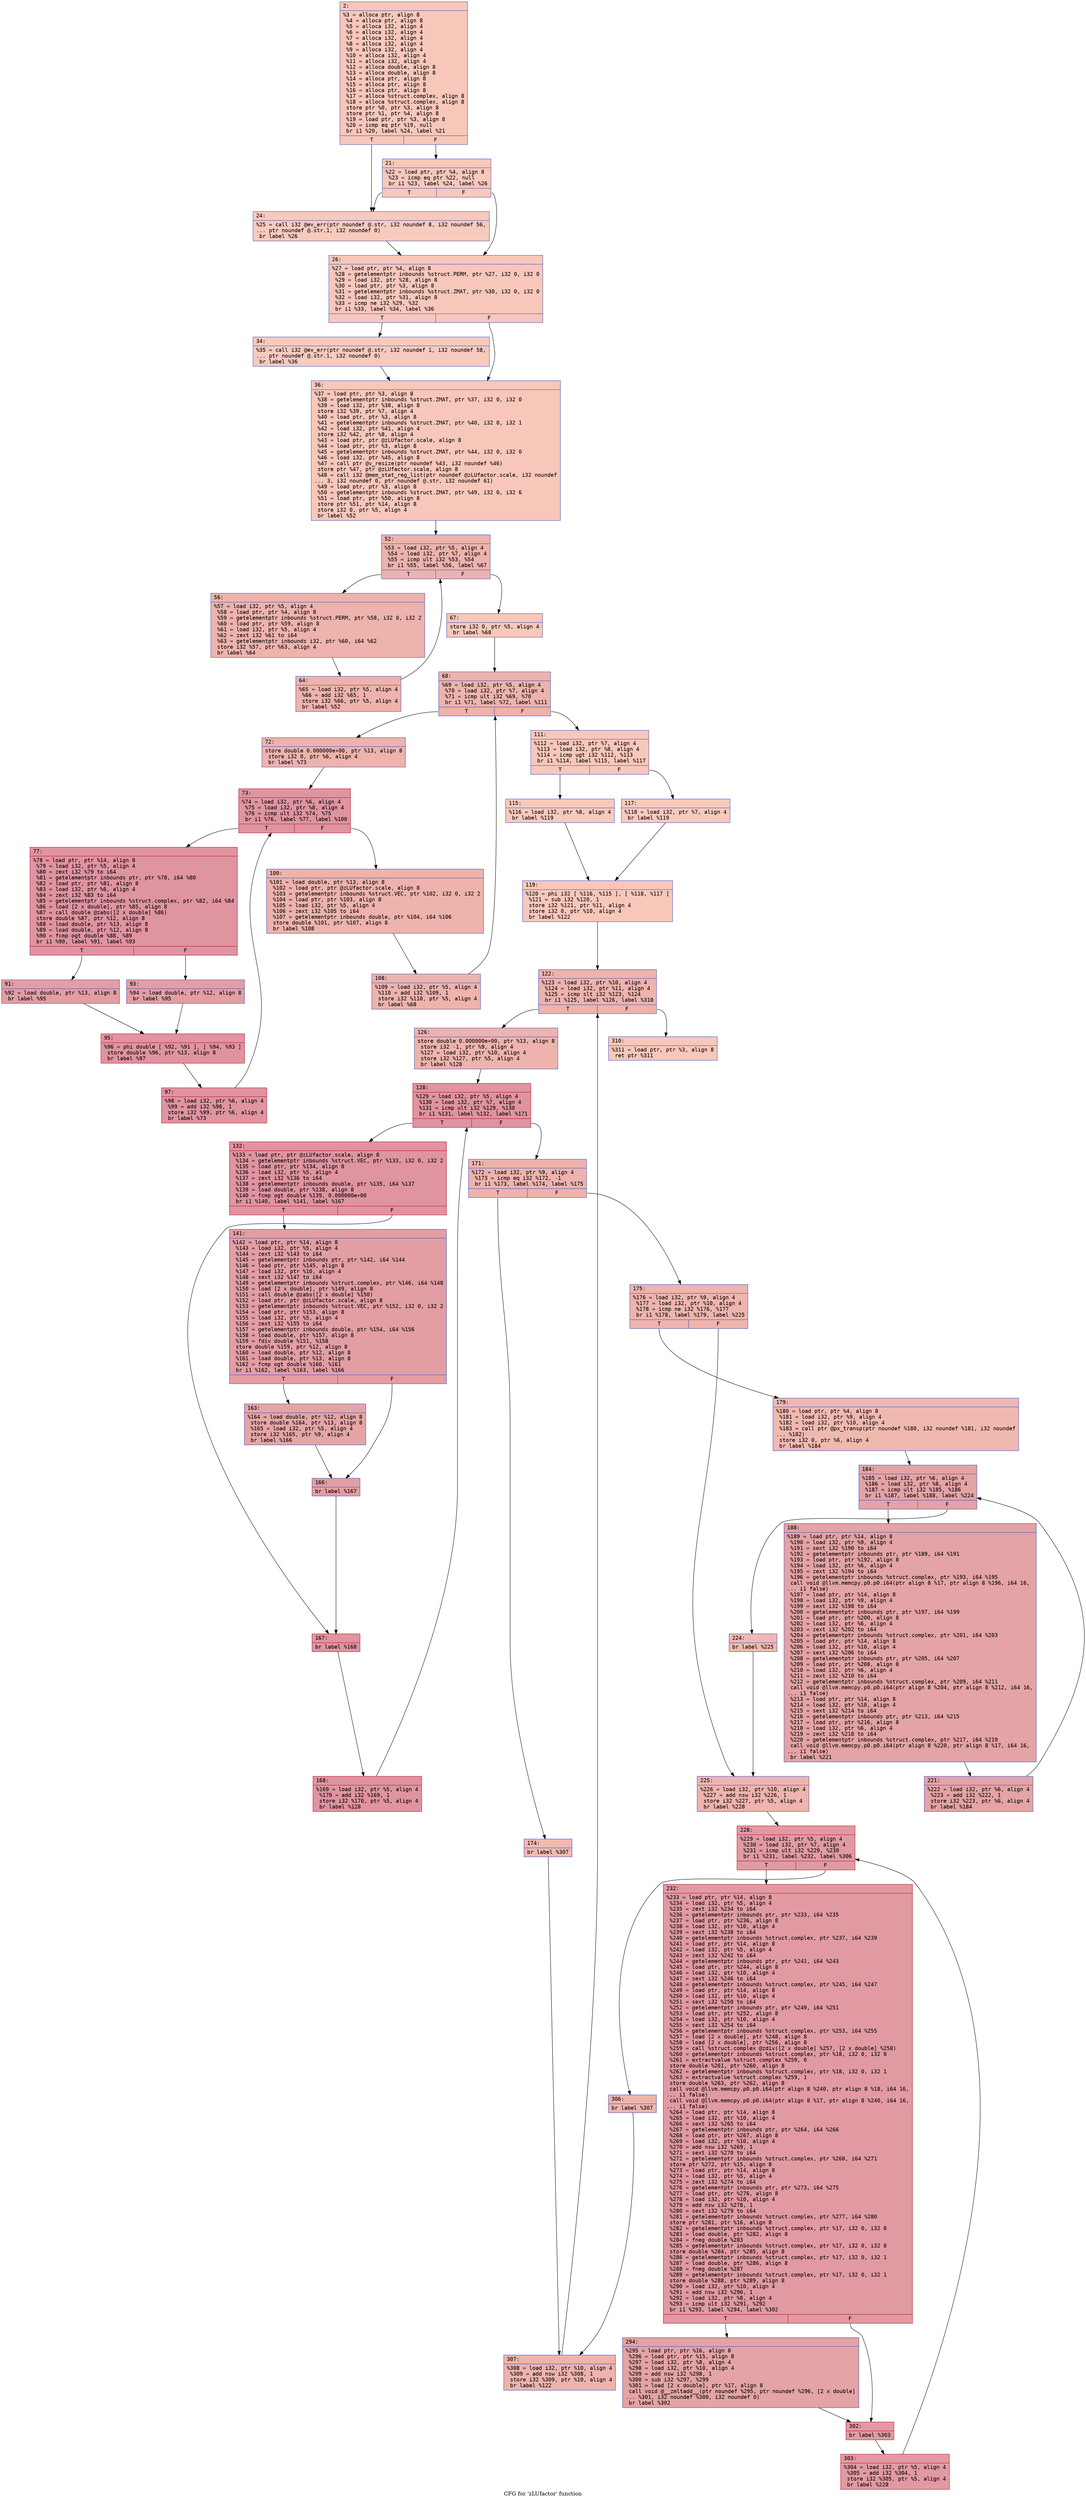 digraph "CFG for 'zLUfactor' function" {
	label="CFG for 'zLUfactor' function";

	Node0x60000022a260 [shape=record,color="#3d50c3ff", style=filled, fillcolor="#ec7f6370" fontname="Courier",label="{2:\l|  %3 = alloca ptr, align 8\l  %4 = alloca ptr, align 8\l  %5 = alloca i32, align 4\l  %6 = alloca i32, align 4\l  %7 = alloca i32, align 4\l  %8 = alloca i32, align 4\l  %9 = alloca i32, align 4\l  %10 = alloca i32, align 4\l  %11 = alloca i32, align 4\l  %12 = alloca double, align 8\l  %13 = alloca double, align 8\l  %14 = alloca ptr, align 8\l  %15 = alloca ptr, align 8\l  %16 = alloca ptr, align 8\l  %17 = alloca %struct.complex, align 8\l  %18 = alloca %struct.complex, align 8\l  store ptr %0, ptr %3, align 8\l  store ptr %1, ptr %4, align 8\l  %19 = load ptr, ptr %3, align 8\l  %20 = icmp eq ptr %19, null\l  br i1 %20, label %24, label %21\l|{<s0>T|<s1>F}}"];
	Node0x60000022a260:s0 -> Node0x60000022a300[tooltip="2 -> 24\nProbability 37.50%" ];
	Node0x60000022a260:s1 -> Node0x60000022a2b0[tooltip="2 -> 21\nProbability 62.50%" ];
	Node0x60000022a2b0 [shape=record,color="#3d50c3ff", style=filled, fillcolor="#ed836670" fontname="Courier",label="{21:\l|  %22 = load ptr, ptr %4, align 8\l  %23 = icmp eq ptr %22, null\l  br i1 %23, label %24, label %26\l|{<s0>T|<s1>F}}"];
	Node0x60000022a2b0:s0 -> Node0x60000022a300[tooltip="21 -> 24\nProbability 37.50%" ];
	Node0x60000022a2b0:s1 -> Node0x60000022a350[tooltip="21 -> 26\nProbability 62.50%" ];
	Node0x60000022a300 [shape=record,color="#3d50c3ff", style=filled, fillcolor="#ef886b70" fontname="Courier",label="{24:\l|  %25 = call i32 @ev_err(ptr noundef @.str, i32 noundef 8, i32 noundef 56,\l... ptr noundef @.str.1, i32 noundef 0)\l  br label %26\l}"];
	Node0x60000022a300 -> Node0x60000022a350[tooltip="24 -> 26\nProbability 100.00%" ];
	Node0x60000022a350 [shape=record,color="#3d50c3ff", style=filled, fillcolor="#ec7f6370" fontname="Courier",label="{26:\l|  %27 = load ptr, ptr %4, align 8\l  %28 = getelementptr inbounds %struct.PERM, ptr %27, i32 0, i32 0\l  %29 = load i32, ptr %28, align 8\l  %30 = load ptr, ptr %3, align 8\l  %31 = getelementptr inbounds %struct.ZMAT, ptr %30, i32 0, i32 0\l  %32 = load i32, ptr %31, align 8\l  %33 = icmp ne i32 %29, %32\l  br i1 %33, label %34, label %36\l|{<s0>T|<s1>F}}"];
	Node0x60000022a350:s0 -> Node0x60000022a3a0[tooltip="26 -> 34\nProbability 50.00%" ];
	Node0x60000022a350:s1 -> Node0x60000022a3f0[tooltip="26 -> 36\nProbability 50.00%" ];
	Node0x60000022a3a0 [shape=record,color="#3d50c3ff", style=filled, fillcolor="#ef886b70" fontname="Courier",label="{34:\l|  %35 = call i32 @ev_err(ptr noundef @.str, i32 noundef 1, i32 noundef 58,\l... ptr noundef @.str.1, i32 noundef 0)\l  br label %36\l}"];
	Node0x60000022a3a0 -> Node0x60000022a3f0[tooltip="34 -> 36\nProbability 100.00%" ];
	Node0x60000022a3f0 [shape=record,color="#3d50c3ff", style=filled, fillcolor="#ec7f6370" fontname="Courier",label="{36:\l|  %37 = load ptr, ptr %3, align 8\l  %38 = getelementptr inbounds %struct.ZMAT, ptr %37, i32 0, i32 0\l  %39 = load i32, ptr %38, align 8\l  store i32 %39, ptr %7, align 4\l  %40 = load ptr, ptr %3, align 8\l  %41 = getelementptr inbounds %struct.ZMAT, ptr %40, i32 0, i32 1\l  %42 = load i32, ptr %41, align 4\l  store i32 %42, ptr %8, align 4\l  %43 = load ptr, ptr @zLUfactor.scale, align 8\l  %44 = load ptr, ptr %3, align 8\l  %45 = getelementptr inbounds %struct.ZMAT, ptr %44, i32 0, i32 0\l  %46 = load i32, ptr %45, align 8\l  %47 = call ptr @v_resize(ptr noundef %43, i32 noundef %46)\l  store ptr %47, ptr @zLUfactor.scale, align 8\l  %48 = call i32 @mem_stat_reg_list(ptr noundef @zLUfactor.scale, i32 noundef\l... 3, i32 noundef 0, ptr noundef @.str, i32 noundef 61)\l  %49 = load ptr, ptr %3, align 8\l  %50 = getelementptr inbounds %struct.ZMAT, ptr %49, i32 0, i32 6\l  %51 = load ptr, ptr %50, align 8\l  store ptr %51, ptr %14, align 8\l  store i32 0, ptr %5, align 4\l  br label %52\l}"];
	Node0x60000022a3f0 -> Node0x60000022a440[tooltip="36 -> 52\nProbability 100.00%" ];
	Node0x60000022a440 [shape=record,color="#3d50c3ff", style=filled, fillcolor="#d6524470" fontname="Courier",label="{52:\l|  %53 = load i32, ptr %5, align 4\l  %54 = load i32, ptr %7, align 4\l  %55 = icmp ult i32 %53, %54\l  br i1 %55, label %56, label %67\l|{<s0>T|<s1>F}}"];
	Node0x60000022a440:s0 -> Node0x60000022a490[tooltip="52 -> 56\nProbability 96.88%" ];
	Node0x60000022a440:s1 -> Node0x60000022a530[tooltip="52 -> 67\nProbability 3.12%" ];
	Node0x60000022a490 [shape=record,color="#3d50c3ff", style=filled, fillcolor="#d6524470" fontname="Courier",label="{56:\l|  %57 = load i32, ptr %5, align 4\l  %58 = load ptr, ptr %4, align 8\l  %59 = getelementptr inbounds %struct.PERM, ptr %58, i32 0, i32 2\l  %60 = load ptr, ptr %59, align 8\l  %61 = load i32, ptr %5, align 4\l  %62 = zext i32 %61 to i64\l  %63 = getelementptr inbounds i32, ptr %60, i64 %62\l  store i32 %57, ptr %63, align 4\l  br label %64\l}"];
	Node0x60000022a490 -> Node0x60000022a4e0[tooltip="56 -> 64\nProbability 100.00%" ];
	Node0x60000022a4e0 [shape=record,color="#3d50c3ff", style=filled, fillcolor="#d6524470" fontname="Courier",label="{64:\l|  %65 = load i32, ptr %5, align 4\l  %66 = add i32 %65, 1\l  store i32 %66, ptr %5, align 4\l  br label %52\l}"];
	Node0x60000022a4e0 -> Node0x60000022a440[tooltip="64 -> 52\nProbability 100.00%" ];
	Node0x60000022a530 [shape=record,color="#3d50c3ff", style=filled, fillcolor="#ec7f6370" fontname="Courier",label="{67:\l|  store i32 0, ptr %5, align 4\l  br label %68\l}"];
	Node0x60000022a530 -> Node0x60000022a580[tooltip="67 -> 68\nProbability 100.00%" ];
	Node0x60000022a580 [shape=record,color="#3d50c3ff", style=filled, fillcolor="#d6524470" fontname="Courier",label="{68:\l|  %69 = load i32, ptr %5, align 4\l  %70 = load i32, ptr %7, align 4\l  %71 = icmp ult i32 %69, %70\l  br i1 %71, label %72, label %111\l|{<s0>T|<s1>F}}"];
	Node0x60000022a580:s0 -> Node0x60000022a5d0[tooltip="68 -> 72\nProbability 96.88%" ];
	Node0x60000022a580:s1 -> Node0x60000022a8a0[tooltip="68 -> 111\nProbability 3.12%" ];
	Node0x60000022a5d0 [shape=record,color="#3d50c3ff", style=filled, fillcolor="#d6524470" fontname="Courier",label="{72:\l|  store double 0.000000e+00, ptr %13, align 8\l  store i32 0, ptr %6, align 4\l  br label %73\l}"];
	Node0x60000022a5d0 -> Node0x60000022a620[tooltip="72 -> 73\nProbability 100.00%" ];
	Node0x60000022a620 [shape=record,color="#b70d28ff", style=filled, fillcolor="#b70d2870" fontname="Courier",label="{73:\l|  %74 = load i32, ptr %6, align 4\l  %75 = load i32, ptr %8, align 4\l  %76 = icmp ult i32 %74, %75\l  br i1 %76, label %77, label %100\l|{<s0>T|<s1>F}}"];
	Node0x60000022a620:s0 -> Node0x60000022a670[tooltip="73 -> 77\nProbability 96.88%" ];
	Node0x60000022a620:s1 -> Node0x60000022a800[tooltip="73 -> 100\nProbability 3.12%" ];
	Node0x60000022a670 [shape=record,color="#b70d28ff", style=filled, fillcolor="#b70d2870" fontname="Courier",label="{77:\l|  %78 = load ptr, ptr %14, align 8\l  %79 = load i32, ptr %5, align 4\l  %80 = zext i32 %79 to i64\l  %81 = getelementptr inbounds ptr, ptr %78, i64 %80\l  %82 = load ptr, ptr %81, align 8\l  %83 = load i32, ptr %6, align 4\l  %84 = zext i32 %83 to i64\l  %85 = getelementptr inbounds %struct.complex, ptr %82, i64 %84\l  %86 = load [2 x double], ptr %85, align 8\l  %87 = call double @zabs([2 x double] %86)\l  store double %87, ptr %12, align 8\l  %88 = load double, ptr %13, align 8\l  %89 = load double, ptr %12, align 8\l  %90 = fcmp ogt double %88, %89\l  br i1 %90, label %91, label %93\l|{<s0>T|<s1>F}}"];
	Node0x60000022a670:s0 -> Node0x60000022a6c0[tooltip="77 -> 91\nProbability 50.00%" ];
	Node0x60000022a670:s1 -> Node0x60000022a710[tooltip="77 -> 93\nProbability 50.00%" ];
	Node0x60000022a6c0 [shape=record,color="#3d50c3ff", style=filled, fillcolor="#be242e70" fontname="Courier",label="{91:\l|  %92 = load double, ptr %13, align 8\l  br label %95\l}"];
	Node0x60000022a6c0 -> Node0x60000022a760[tooltip="91 -> 95\nProbability 100.00%" ];
	Node0x60000022a710 [shape=record,color="#3d50c3ff", style=filled, fillcolor="#be242e70" fontname="Courier",label="{93:\l|  %94 = load double, ptr %12, align 8\l  br label %95\l}"];
	Node0x60000022a710 -> Node0x60000022a760[tooltip="93 -> 95\nProbability 100.00%" ];
	Node0x60000022a760 [shape=record,color="#b70d28ff", style=filled, fillcolor="#b70d2870" fontname="Courier",label="{95:\l|  %96 = phi double [ %92, %91 ], [ %94, %93 ]\l  store double %96, ptr %13, align 8\l  br label %97\l}"];
	Node0x60000022a760 -> Node0x60000022a7b0[tooltip="95 -> 97\nProbability 100.00%" ];
	Node0x60000022a7b0 [shape=record,color="#b70d28ff", style=filled, fillcolor="#b70d2870" fontname="Courier",label="{97:\l|  %98 = load i32, ptr %6, align 4\l  %99 = add i32 %98, 1\l  store i32 %99, ptr %6, align 4\l  br label %73\l}"];
	Node0x60000022a7b0 -> Node0x60000022a620[tooltip="97 -> 73\nProbability 100.00%" ];
	Node0x60000022a800 [shape=record,color="#3d50c3ff", style=filled, fillcolor="#d6524470" fontname="Courier",label="{100:\l|  %101 = load double, ptr %13, align 8\l  %102 = load ptr, ptr @zLUfactor.scale, align 8\l  %103 = getelementptr inbounds %struct.VEC, ptr %102, i32 0, i32 2\l  %104 = load ptr, ptr %103, align 8\l  %105 = load i32, ptr %5, align 4\l  %106 = zext i32 %105 to i64\l  %107 = getelementptr inbounds double, ptr %104, i64 %106\l  store double %101, ptr %107, align 8\l  br label %108\l}"];
	Node0x60000022a800 -> Node0x60000022a850[tooltip="100 -> 108\nProbability 100.00%" ];
	Node0x60000022a850 [shape=record,color="#3d50c3ff", style=filled, fillcolor="#d6524470" fontname="Courier",label="{108:\l|  %109 = load i32, ptr %5, align 4\l  %110 = add i32 %109, 1\l  store i32 %110, ptr %5, align 4\l  br label %68\l}"];
	Node0x60000022a850 -> Node0x60000022a580[tooltip="108 -> 68\nProbability 100.00%" ];
	Node0x60000022a8a0 [shape=record,color="#3d50c3ff", style=filled, fillcolor="#ec7f6370" fontname="Courier",label="{111:\l|  %112 = load i32, ptr %7, align 4\l  %113 = load i32, ptr %8, align 4\l  %114 = icmp ugt i32 %112, %113\l  br i1 %114, label %115, label %117\l|{<s0>T|<s1>F}}"];
	Node0x60000022a8a0:s0 -> Node0x60000022a8f0[tooltip="111 -> 115\nProbability 50.00%" ];
	Node0x60000022a8a0:s1 -> Node0x60000022a940[tooltip="111 -> 117\nProbability 50.00%" ];
	Node0x60000022a8f0 [shape=record,color="#3d50c3ff", style=filled, fillcolor="#ef886b70" fontname="Courier",label="{115:\l|  %116 = load i32, ptr %8, align 4\l  br label %119\l}"];
	Node0x60000022a8f0 -> Node0x60000022a990[tooltip="115 -> 119\nProbability 100.00%" ];
	Node0x60000022a940 [shape=record,color="#3d50c3ff", style=filled, fillcolor="#ef886b70" fontname="Courier",label="{117:\l|  %118 = load i32, ptr %7, align 4\l  br label %119\l}"];
	Node0x60000022a940 -> Node0x60000022a990[tooltip="117 -> 119\nProbability 100.00%" ];
	Node0x60000022a990 [shape=record,color="#3d50c3ff", style=filled, fillcolor="#ec7f6370" fontname="Courier",label="{119:\l|  %120 = phi i32 [ %116, %115 ], [ %118, %117 ]\l  %121 = sub i32 %120, 1\l  store i32 %121, ptr %11, align 4\l  store i32 0, ptr %10, align 4\l  br label %122\l}"];
	Node0x60000022a990 -> Node0x60000022a9e0[tooltip="119 -> 122\nProbability 100.00%" ];
	Node0x60000022a9e0 [shape=record,color="#3d50c3ff", style=filled, fillcolor="#d6524470" fontname="Courier",label="{122:\l|  %123 = load i32, ptr %10, align 4\l  %124 = load i32, ptr %11, align 4\l  %125 = icmp slt i32 %123, %124\l  br i1 %125, label %126, label %310\l|{<s0>T|<s1>F}}"];
	Node0x60000022a9e0:s0 -> Node0x60000022aa30[tooltip="122 -> 126\nProbability 96.88%" ];
	Node0x60000022a9e0:s1 -> Node0x60000022b1b0[tooltip="122 -> 310\nProbability 3.12%" ];
	Node0x60000022aa30 [shape=record,color="#3d50c3ff", style=filled, fillcolor="#d6524470" fontname="Courier",label="{126:\l|  store double 0.000000e+00, ptr %13, align 8\l  store i32 -1, ptr %9, align 4\l  %127 = load i32, ptr %10, align 4\l  store i32 %127, ptr %5, align 4\l  br label %128\l}"];
	Node0x60000022aa30 -> Node0x60000022aa80[tooltip="126 -> 128\nProbability 100.00%" ];
	Node0x60000022aa80 [shape=record,color="#b70d28ff", style=filled, fillcolor="#b70d2870" fontname="Courier",label="{128:\l|  %129 = load i32, ptr %5, align 4\l  %130 = load i32, ptr %7, align 4\l  %131 = icmp ult i32 %129, %130\l  br i1 %131, label %132, label %171\l|{<s0>T|<s1>F}}"];
	Node0x60000022aa80:s0 -> Node0x60000022aad0[tooltip="128 -> 132\nProbability 96.88%" ];
	Node0x60000022aa80:s1 -> Node0x60000022acb0[tooltip="128 -> 171\nProbability 3.12%" ];
	Node0x60000022aad0 [shape=record,color="#b70d28ff", style=filled, fillcolor="#b70d2870" fontname="Courier",label="{132:\l|  %133 = load ptr, ptr @zLUfactor.scale, align 8\l  %134 = getelementptr inbounds %struct.VEC, ptr %133, i32 0, i32 2\l  %135 = load ptr, ptr %134, align 8\l  %136 = load i32, ptr %5, align 4\l  %137 = zext i32 %136 to i64\l  %138 = getelementptr inbounds double, ptr %135, i64 %137\l  %139 = load double, ptr %138, align 8\l  %140 = fcmp ogt double %139, 0.000000e+00\l  br i1 %140, label %141, label %167\l|{<s0>T|<s1>F}}"];
	Node0x60000022aad0:s0 -> Node0x60000022ab20[tooltip="132 -> 141\nProbability 50.00%" ];
	Node0x60000022aad0:s1 -> Node0x60000022ac10[tooltip="132 -> 167\nProbability 50.00%" ];
	Node0x60000022ab20 [shape=record,color="#3d50c3ff", style=filled, fillcolor="#be242e70" fontname="Courier",label="{141:\l|  %142 = load ptr, ptr %14, align 8\l  %143 = load i32, ptr %5, align 4\l  %144 = zext i32 %143 to i64\l  %145 = getelementptr inbounds ptr, ptr %142, i64 %144\l  %146 = load ptr, ptr %145, align 8\l  %147 = load i32, ptr %10, align 4\l  %148 = sext i32 %147 to i64\l  %149 = getelementptr inbounds %struct.complex, ptr %146, i64 %148\l  %150 = load [2 x double], ptr %149, align 8\l  %151 = call double @zabs([2 x double] %150)\l  %152 = load ptr, ptr @zLUfactor.scale, align 8\l  %153 = getelementptr inbounds %struct.VEC, ptr %152, i32 0, i32 2\l  %154 = load ptr, ptr %153, align 8\l  %155 = load i32, ptr %5, align 4\l  %156 = zext i32 %155 to i64\l  %157 = getelementptr inbounds double, ptr %154, i64 %156\l  %158 = load double, ptr %157, align 8\l  %159 = fdiv double %151, %158\l  store double %159, ptr %12, align 8\l  %160 = load double, ptr %12, align 8\l  %161 = load double, ptr %13, align 8\l  %162 = fcmp ogt double %160, %161\l  br i1 %162, label %163, label %166\l|{<s0>T|<s1>F}}"];
	Node0x60000022ab20:s0 -> Node0x60000022ab70[tooltip="141 -> 163\nProbability 50.00%" ];
	Node0x60000022ab20:s1 -> Node0x60000022abc0[tooltip="141 -> 166\nProbability 50.00%" ];
	Node0x60000022ab70 [shape=record,color="#3d50c3ff", style=filled, fillcolor="#c5333470" fontname="Courier",label="{163:\l|  %164 = load double, ptr %12, align 8\l  store double %164, ptr %13, align 8\l  %165 = load i32, ptr %5, align 4\l  store i32 %165, ptr %9, align 4\l  br label %166\l}"];
	Node0x60000022ab70 -> Node0x60000022abc0[tooltip="163 -> 166\nProbability 100.00%" ];
	Node0x60000022abc0 [shape=record,color="#3d50c3ff", style=filled, fillcolor="#be242e70" fontname="Courier",label="{166:\l|  br label %167\l}"];
	Node0x60000022abc0 -> Node0x60000022ac10[tooltip="166 -> 167\nProbability 100.00%" ];
	Node0x60000022ac10 [shape=record,color="#b70d28ff", style=filled, fillcolor="#b70d2870" fontname="Courier",label="{167:\l|  br label %168\l}"];
	Node0x60000022ac10 -> Node0x60000022ac60[tooltip="167 -> 168\nProbability 100.00%" ];
	Node0x60000022ac60 [shape=record,color="#b70d28ff", style=filled, fillcolor="#b70d2870" fontname="Courier",label="{168:\l|  %169 = load i32, ptr %5, align 4\l  %170 = add i32 %169, 1\l  store i32 %170, ptr %5, align 4\l  br label %128\l}"];
	Node0x60000022ac60 -> Node0x60000022aa80[tooltip="168 -> 128\nProbability 100.00%" ];
	Node0x60000022acb0 [shape=record,color="#3d50c3ff", style=filled, fillcolor="#d6524470" fontname="Courier",label="{171:\l|  %172 = load i32, ptr %9, align 4\l  %173 = icmp eq i32 %172, -1\l  br i1 %173, label %174, label %175\l|{<s0>T|<s1>F}}"];
	Node0x60000022acb0:s0 -> Node0x60000022ad00[tooltip="171 -> 174\nProbability 37.50%" ];
	Node0x60000022acb0:s1 -> Node0x60000022ad50[tooltip="171 -> 175\nProbability 62.50%" ];
	Node0x60000022ad00 [shape=record,color="#3d50c3ff", style=filled, fillcolor="#de614d70" fontname="Courier",label="{174:\l|  br label %307\l}"];
	Node0x60000022ad00 -> Node0x60000022b160[tooltip="174 -> 307\nProbability 100.00%" ];
	Node0x60000022ad50 [shape=record,color="#3d50c3ff", style=filled, fillcolor="#d8564670" fontname="Courier",label="{175:\l|  %176 = load i32, ptr %9, align 4\l  %177 = load i32, ptr %10, align 4\l  %178 = icmp ne i32 %176, %177\l  br i1 %178, label %179, label %225\l|{<s0>T|<s1>F}}"];
	Node0x60000022ad50:s0 -> Node0x60000022ada0[tooltip="175 -> 179\nProbability 50.00%" ];
	Node0x60000022ad50:s1 -> Node0x60000022af30[tooltip="175 -> 225\nProbability 50.00%" ];
	Node0x60000022ada0 [shape=record,color="#3d50c3ff", style=filled, fillcolor="#de614d70" fontname="Courier",label="{179:\l|  %180 = load ptr, ptr %4, align 8\l  %181 = load i32, ptr %9, align 4\l  %182 = load i32, ptr %10, align 4\l  %183 = call ptr @px_transp(ptr noundef %180, i32 noundef %181, i32 noundef\l... %182)\l  store i32 0, ptr %6, align 4\l  br label %184\l}"];
	Node0x60000022ada0 -> Node0x60000022adf0[tooltip="179 -> 184\nProbability 100.00%" ];
	Node0x60000022adf0 [shape=record,color="#3d50c3ff", style=filled, fillcolor="#c32e3170" fontname="Courier",label="{184:\l|  %185 = load i32, ptr %6, align 4\l  %186 = load i32, ptr %8, align 4\l  %187 = icmp ult i32 %185, %186\l  br i1 %187, label %188, label %224\l|{<s0>T|<s1>F}}"];
	Node0x60000022adf0:s0 -> Node0x60000022ae40[tooltip="184 -> 188\nProbability 96.88%" ];
	Node0x60000022adf0:s1 -> Node0x60000022aee0[tooltip="184 -> 224\nProbability 3.12%" ];
	Node0x60000022ae40 [shape=record,color="#3d50c3ff", style=filled, fillcolor="#c32e3170" fontname="Courier",label="{188:\l|  %189 = load ptr, ptr %14, align 8\l  %190 = load i32, ptr %9, align 4\l  %191 = sext i32 %190 to i64\l  %192 = getelementptr inbounds ptr, ptr %189, i64 %191\l  %193 = load ptr, ptr %192, align 8\l  %194 = load i32, ptr %6, align 4\l  %195 = zext i32 %194 to i64\l  %196 = getelementptr inbounds %struct.complex, ptr %193, i64 %195\l  call void @llvm.memcpy.p0.p0.i64(ptr align 8 %17, ptr align 8 %196, i64 16,\l... i1 false)\l  %197 = load ptr, ptr %14, align 8\l  %198 = load i32, ptr %9, align 4\l  %199 = sext i32 %198 to i64\l  %200 = getelementptr inbounds ptr, ptr %197, i64 %199\l  %201 = load ptr, ptr %200, align 8\l  %202 = load i32, ptr %6, align 4\l  %203 = zext i32 %202 to i64\l  %204 = getelementptr inbounds %struct.complex, ptr %201, i64 %203\l  %205 = load ptr, ptr %14, align 8\l  %206 = load i32, ptr %10, align 4\l  %207 = sext i32 %206 to i64\l  %208 = getelementptr inbounds ptr, ptr %205, i64 %207\l  %209 = load ptr, ptr %208, align 8\l  %210 = load i32, ptr %6, align 4\l  %211 = zext i32 %210 to i64\l  %212 = getelementptr inbounds %struct.complex, ptr %209, i64 %211\l  call void @llvm.memcpy.p0.p0.i64(ptr align 8 %204, ptr align 8 %212, i64 16,\l... i1 false)\l  %213 = load ptr, ptr %14, align 8\l  %214 = load i32, ptr %10, align 4\l  %215 = sext i32 %214 to i64\l  %216 = getelementptr inbounds ptr, ptr %213, i64 %215\l  %217 = load ptr, ptr %216, align 8\l  %218 = load i32, ptr %6, align 4\l  %219 = zext i32 %218 to i64\l  %220 = getelementptr inbounds %struct.complex, ptr %217, i64 %219\l  call void @llvm.memcpy.p0.p0.i64(ptr align 8 %220, ptr align 8 %17, i64 16,\l... i1 false)\l  br label %221\l}"];
	Node0x60000022ae40 -> Node0x60000022ae90[tooltip="188 -> 221\nProbability 100.00%" ];
	Node0x60000022ae90 [shape=record,color="#3d50c3ff", style=filled, fillcolor="#c32e3170" fontname="Courier",label="{221:\l|  %222 = load i32, ptr %6, align 4\l  %223 = add i32 %222, 1\l  store i32 %223, ptr %6, align 4\l  br label %184\l}"];
	Node0x60000022ae90 -> Node0x60000022adf0[tooltip="221 -> 184\nProbability 100.00%" ];
	Node0x60000022aee0 [shape=record,color="#3d50c3ff", style=filled, fillcolor="#de614d70" fontname="Courier",label="{224:\l|  br label %225\l}"];
	Node0x60000022aee0 -> Node0x60000022af30[tooltip="224 -> 225\nProbability 100.00%" ];
	Node0x60000022af30 [shape=record,color="#3d50c3ff", style=filled, fillcolor="#d8564670" fontname="Courier",label="{225:\l|  %226 = load i32, ptr %10, align 4\l  %227 = add nsw i32 %226, 1\l  store i32 %227, ptr %5, align 4\l  br label %228\l}"];
	Node0x60000022af30 -> Node0x60000022af80[tooltip="225 -> 228\nProbability 100.00%" ];
	Node0x60000022af80 [shape=record,color="#b70d28ff", style=filled, fillcolor="#bb1b2c70" fontname="Courier",label="{228:\l|  %229 = load i32, ptr %5, align 4\l  %230 = load i32, ptr %7, align 4\l  %231 = icmp ult i32 %229, %230\l  br i1 %231, label %232, label %306\l|{<s0>T|<s1>F}}"];
	Node0x60000022af80:s0 -> Node0x60000022afd0[tooltip="228 -> 232\nProbability 96.88%" ];
	Node0x60000022af80:s1 -> Node0x60000022b110[tooltip="228 -> 306\nProbability 3.12%" ];
	Node0x60000022afd0 [shape=record,color="#b70d28ff", style=filled, fillcolor="#bb1b2c70" fontname="Courier",label="{232:\l|  %233 = load ptr, ptr %14, align 8\l  %234 = load i32, ptr %5, align 4\l  %235 = zext i32 %234 to i64\l  %236 = getelementptr inbounds ptr, ptr %233, i64 %235\l  %237 = load ptr, ptr %236, align 8\l  %238 = load i32, ptr %10, align 4\l  %239 = sext i32 %238 to i64\l  %240 = getelementptr inbounds %struct.complex, ptr %237, i64 %239\l  %241 = load ptr, ptr %14, align 8\l  %242 = load i32, ptr %5, align 4\l  %243 = zext i32 %242 to i64\l  %244 = getelementptr inbounds ptr, ptr %241, i64 %243\l  %245 = load ptr, ptr %244, align 8\l  %246 = load i32, ptr %10, align 4\l  %247 = sext i32 %246 to i64\l  %248 = getelementptr inbounds %struct.complex, ptr %245, i64 %247\l  %249 = load ptr, ptr %14, align 8\l  %250 = load i32, ptr %10, align 4\l  %251 = sext i32 %250 to i64\l  %252 = getelementptr inbounds ptr, ptr %249, i64 %251\l  %253 = load ptr, ptr %252, align 8\l  %254 = load i32, ptr %10, align 4\l  %255 = sext i32 %254 to i64\l  %256 = getelementptr inbounds %struct.complex, ptr %253, i64 %255\l  %257 = load [2 x double], ptr %248, align 8\l  %258 = load [2 x double], ptr %256, align 8\l  %259 = call %struct.complex @zdiv([2 x double] %257, [2 x double] %258)\l  %260 = getelementptr inbounds %struct.complex, ptr %18, i32 0, i32 0\l  %261 = extractvalue %struct.complex %259, 0\l  store double %261, ptr %260, align 8\l  %262 = getelementptr inbounds %struct.complex, ptr %18, i32 0, i32 1\l  %263 = extractvalue %struct.complex %259, 1\l  store double %263, ptr %262, align 8\l  call void @llvm.memcpy.p0.p0.i64(ptr align 8 %240, ptr align 8 %18, i64 16,\l... i1 false)\l  call void @llvm.memcpy.p0.p0.i64(ptr align 8 %17, ptr align 8 %240, i64 16,\l... i1 false)\l  %264 = load ptr, ptr %14, align 8\l  %265 = load i32, ptr %10, align 4\l  %266 = sext i32 %265 to i64\l  %267 = getelementptr inbounds ptr, ptr %264, i64 %266\l  %268 = load ptr, ptr %267, align 8\l  %269 = load i32, ptr %10, align 4\l  %270 = add nsw i32 %269, 1\l  %271 = sext i32 %270 to i64\l  %272 = getelementptr inbounds %struct.complex, ptr %268, i64 %271\l  store ptr %272, ptr %15, align 8\l  %273 = load ptr, ptr %14, align 8\l  %274 = load i32, ptr %5, align 4\l  %275 = zext i32 %274 to i64\l  %276 = getelementptr inbounds ptr, ptr %273, i64 %275\l  %277 = load ptr, ptr %276, align 8\l  %278 = load i32, ptr %10, align 4\l  %279 = add nsw i32 %278, 1\l  %280 = sext i32 %279 to i64\l  %281 = getelementptr inbounds %struct.complex, ptr %277, i64 %280\l  store ptr %281, ptr %16, align 8\l  %282 = getelementptr inbounds %struct.complex, ptr %17, i32 0, i32 0\l  %283 = load double, ptr %282, align 8\l  %284 = fneg double %283\l  %285 = getelementptr inbounds %struct.complex, ptr %17, i32 0, i32 0\l  store double %284, ptr %285, align 8\l  %286 = getelementptr inbounds %struct.complex, ptr %17, i32 0, i32 1\l  %287 = load double, ptr %286, align 8\l  %288 = fneg double %287\l  %289 = getelementptr inbounds %struct.complex, ptr %17, i32 0, i32 1\l  store double %288, ptr %289, align 8\l  %290 = load i32, ptr %10, align 4\l  %291 = add nsw i32 %290, 1\l  %292 = load i32, ptr %8, align 4\l  %293 = icmp ult i32 %291, %292\l  br i1 %293, label %294, label %302\l|{<s0>T|<s1>F}}"];
	Node0x60000022afd0:s0 -> Node0x60000022b020[tooltip="232 -> 294\nProbability 50.00%" ];
	Node0x60000022afd0:s1 -> Node0x60000022b070[tooltip="232 -> 302\nProbability 50.00%" ];
	Node0x60000022b020 [shape=record,color="#3d50c3ff", style=filled, fillcolor="#c32e3170" fontname="Courier",label="{294:\l|  %295 = load ptr, ptr %16, align 8\l  %296 = load ptr, ptr %15, align 8\l  %297 = load i32, ptr %8, align 4\l  %298 = load i32, ptr %10, align 4\l  %299 = add nsw i32 %298, 1\l  %300 = sub i32 %297, %299\l  %301 = load [2 x double], ptr %17, align 8\l  call void @__zmltadd__(ptr noundef %295, ptr noundef %296, [2 x double]\l... %301, i32 noundef %300, i32 noundef 0)\l  br label %302\l}"];
	Node0x60000022b020 -> Node0x60000022b070[tooltip="294 -> 302\nProbability 100.00%" ];
	Node0x60000022b070 [shape=record,color="#b70d28ff", style=filled, fillcolor="#bb1b2c70" fontname="Courier",label="{302:\l|  br label %303\l}"];
	Node0x60000022b070 -> Node0x60000022b0c0[tooltip="302 -> 303\nProbability 100.00%" ];
	Node0x60000022b0c0 [shape=record,color="#b70d28ff", style=filled, fillcolor="#bb1b2c70" fontname="Courier",label="{303:\l|  %304 = load i32, ptr %5, align 4\l  %305 = add i32 %304, 1\l  store i32 %305, ptr %5, align 4\l  br label %228\l}"];
	Node0x60000022b0c0 -> Node0x60000022af80[tooltip="303 -> 228\nProbability 100.00%" ];
	Node0x60000022b110 [shape=record,color="#3d50c3ff", style=filled, fillcolor="#d8564670" fontname="Courier",label="{306:\l|  br label %307\l}"];
	Node0x60000022b110 -> Node0x60000022b160[tooltip="306 -> 307\nProbability 100.00%" ];
	Node0x60000022b160 [shape=record,color="#3d50c3ff", style=filled, fillcolor="#d6524470" fontname="Courier",label="{307:\l|  %308 = load i32, ptr %10, align 4\l  %309 = add nsw i32 %308, 1\l  store i32 %309, ptr %10, align 4\l  br label %122\l}"];
	Node0x60000022b160 -> Node0x60000022a9e0[tooltip="307 -> 122\nProbability 100.00%" ];
	Node0x60000022b1b0 [shape=record,color="#3d50c3ff", style=filled, fillcolor="#ec7f6370" fontname="Courier",label="{310:\l|  %311 = load ptr, ptr %3, align 8\l  ret ptr %311\l}"];
}
